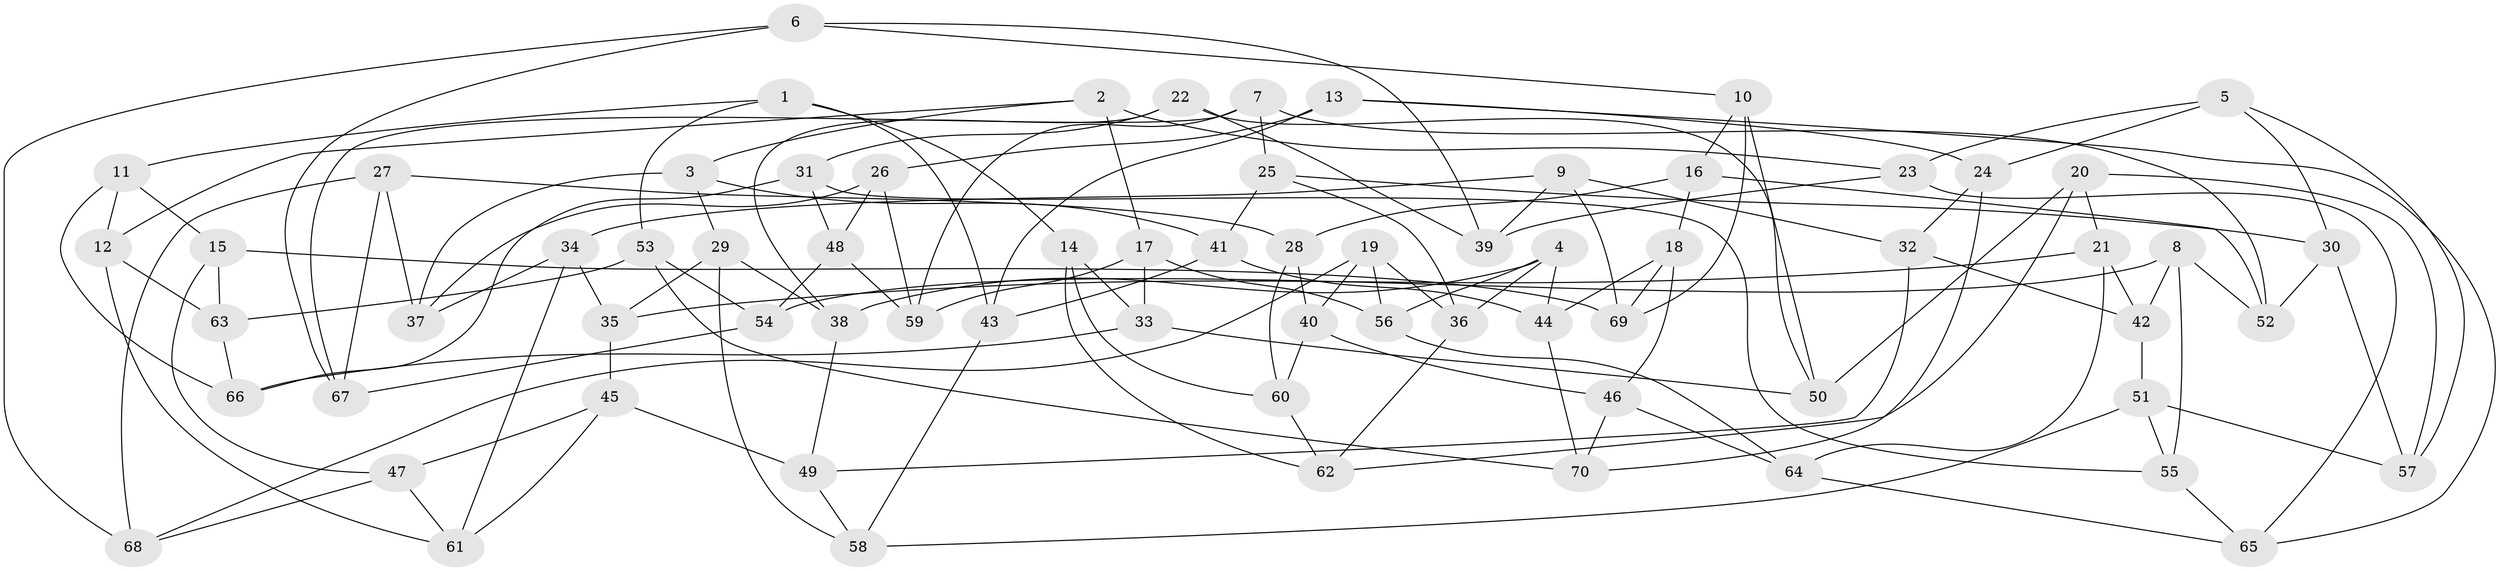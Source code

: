 // coarse degree distribution, {3: 0.42857142857142855, 2: 0.09523809523809523, 4: 0.19047619047619047, 10: 0.047619047619047616, 9: 0.047619047619047616, 7: 0.09523809523809523, 6: 0.09523809523809523}
// Generated by graph-tools (version 1.1) at 2025/01/03/04/25 22:01:07]
// undirected, 70 vertices, 140 edges
graph export_dot {
graph [start="1"]
  node [color=gray90,style=filled];
  1;
  2;
  3;
  4;
  5;
  6;
  7;
  8;
  9;
  10;
  11;
  12;
  13;
  14;
  15;
  16;
  17;
  18;
  19;
  20;
  21;
  22;
  23;
  24;
  25;
  26;
  27;
  28;
  29;
  30;
  31;
  32;
  33;
  34;
  35;
  36;
  37;
  38;
  39;
  40;
  41;
  42;
  43;
  44;
  45;
  46;
  47;
  48;
  49;
  50;
  51;
  52;
  53;
  54;
  55;
  56;
  57;
  58;
  59;
  60;
  61;
  62;
  63;
  64;
  65;
  66;
  67;
  68;
  69;
  70;
  1 -- 11;
  1 -- 43;
  1 -- 53;
  1 -- 14;
  2 -- 3;
  2 -- 23;
  2 -- 12;
  2 -- 17;
  3 -- 29;
  3 -- 41;
  3 -- 37;
  4 -- 38;
  4 -- 44;
  4 -- 36;
  4 -- 56;
  5 -- 30;
  5 -- 23;
  5 -- 24;
  5 -- 57;
  6 -- 39;
  6 -- 10;
  6 -- 68;
  6 -- 67;
  7 -- 59;
  7 -- 67;
  7 -- 25;
  7 -- 52;
  8 -- 55;
  8 -- 52;
  8 -- 54;
  8 -- 42;
  9 -- 34;
  9 -- 69;
  9 -- 39;
  9 -- 32;
  10 -- 69;
  10 -- 50;
  10 -- 16;
  11 -- 12;
  11 -- 66;
  11 -- 15;
  12 -- 61;
  12 -- 63;
  13 -- 65;
  13 -- 26;
  13 -- 43;
  13 -- 24;
  14 -- 60;
  14 -- 33;
  14 -- 62;
  15 -- 69;
  15 -- 63;
  15 -- 47;
  16 -- 18;
  16 -- 52;
  16 -- 28;
  17 -- 33;
  17 -- 59;
  17 -- 56;
  18 -- 46;
  18 -- 44;
  18 -- 69;
  19 -- 68;
  19 -- 40;
  19 -- 56;
  19 -- 36;
  20 -- 21;
  20 -- 57;
  20 -- 62;
  20 -- 50;
  21 -- 42;
  21 -- 64;
  21 -- 35;
  22 -- 50;
  22 -- 39;
  22 -- 38;
  22 -- 31;
  23 -- 39;
  23 -- 65;
  24 -- 70;
  24 -- 32;
  25 -- 41;
  25 -- 30;
  25 -- 36;
  26 -- 48;
  26 -- 59;
  26 -- 37;
  27 -- 67;
  27 -- 68;
  27 -- 37;
  27 -- 28;
  28 -- 40;
  28 -- 60;
  29 -- 58;
  29 -- 38;
  29 -- 35;
  30 -- 57;
  30 -- 52;
  31 -- 55;
  31 -- 66;
  31 -- 48;
  32 -- 42;
  32 -- 49;
  33 -- 50;
  33 -- 66;
  34 -- 37;
  34 -- 61;
  34 -- 35;
  35 -- 45;
  36 -- 62;
  38 -- 49;
  40 -- 60;
  40 -- 46;
  41 -- 44;
  41 -- 43;
  42 -- 51;
  43 -- 58;
  44 -- 70;
  45 -- 49;
  45 -- 61;
  45 -- 47;
  46 -- 70;
  46 -- 64;
  47 -- 68;
  47 -- 61;
  48 -- 54;
  48 -- 59;
  49 -- 58;
  51 -- 57;
  51 -- 58;
  51 -- 55;
  53 -- 63;
  53 -- 70;
  53 -- 54;
  54 -- 67;
  55 -- 65;
  56 -- 64;
  60 -- 62;
  63 -- 66;
  64 -- 65;
}
